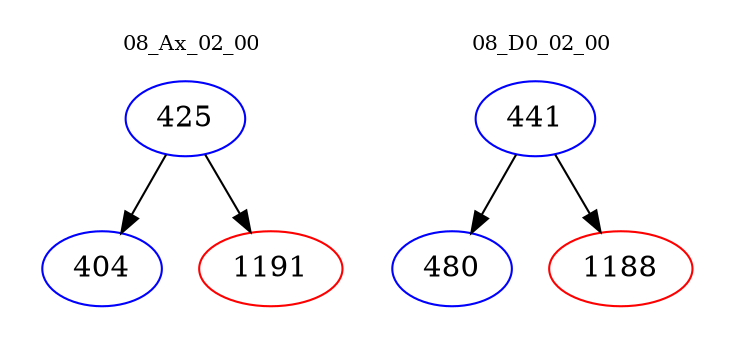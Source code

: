 digraph{
subgraph cluster_0 {
color = white
label = "08_Ax_02_00";
fontsize=10;
T0_425 [label="425", color="blue"]
T0_425 -> T0_404 [color="black"]
T0_404 [label="404", color="blue"]
T0_425 -> T0_1191 [color="black"]
T0_1191 [label="1191", color="red"]
}
subgraph cluster_1 {
color = white
label = "08_D0_02_00";
fontsize=10;
T1_441 [label="441", color="blue"]
T1_441 -> T1_480 [color="black"]
T1_480 [label="480", color="blue"]
T1_441 -> T1_1188 [color="black"]
T1_1188 [label="1188", color="red"]
}
}
